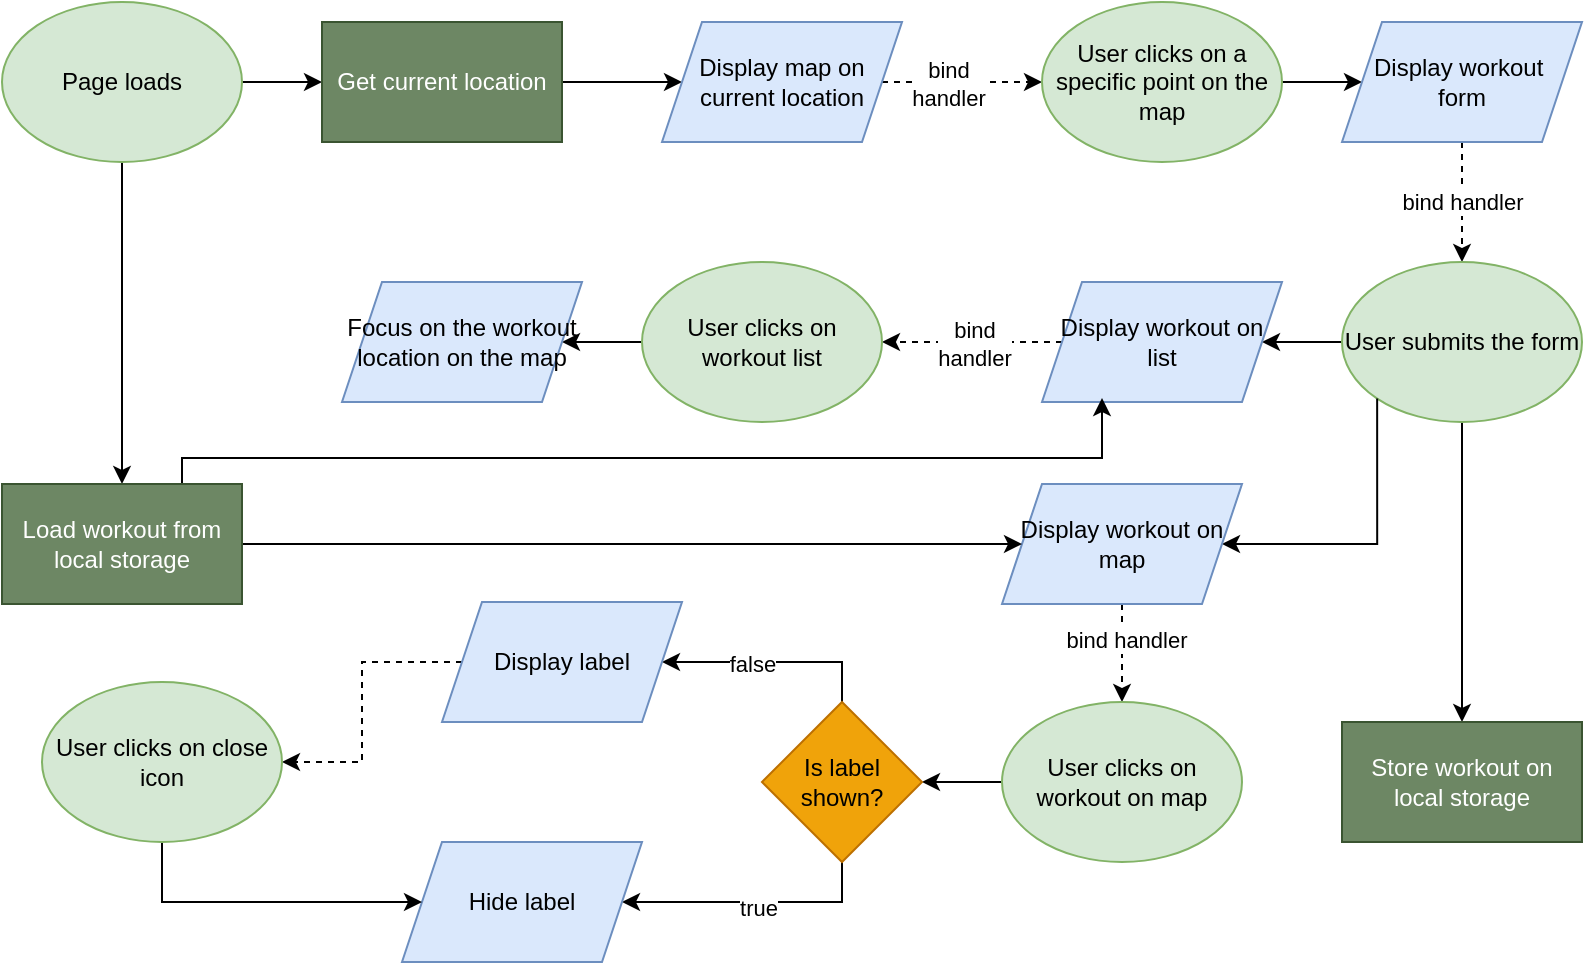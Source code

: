 <mxfile version="24.7.13">
  <diagram name="Page-1" id="Uq2BC3oJX1P7q2fy9rag">
    <mxGraphModel dx="1874" dy="716" grid="1" gridSize="10" guides="1" tooltips="1" connect="1" arrows="1" fold="1" page="0" pageScale="1" pageWidth="850" pageHeight="1100" math="0" shadow="0">
      <root>
        <mxCell id="0" />
        <mxCell id="1" parent="0" />
        <mxCell id="xcm59Lb5H8kBxrCObnTR-3" value="" style="edgeStyle=orthogonalEdgeStyle;rounded=0;orthogonalLoop=1;jettySize=auto;html=1;" edge="1" parent="1" source="xcm59Lb5H8kBxrCObnTR-1" target="xcm59Lb5H8kBxrCObnTR-2">
          <mxGeometry relative="1" as="geometry" />
        </mxCell>
        <mxCell id="xcm59Lb5H8kBxrCObnTR-29" value="" style="edgeStyle=orthogonalEdgeStyle;rounded=0;orthogonalLoop=1;jettySize=auto;html=1;" edge="1" parent="1" source="xcm59Lb5H8kBxrCObnTR-1" target="xcm59Lb5H8kBxrCObnTR-28">
          <mxGeometry relative="1" as="geometry" />
        </mxCell>
        <mxCell id="xcm59Lb5H8kBxrCObnTR-1" value="Page loads" style="ellipse;whiteSpace=wrap;html=1;fillColor=#d5e8d4;strokeColor=#82b366;" vertex="1" parent="1">
          <mxGeometry x="-280" y="100" width="120" height="80" as="geometry" />
        </mxCell>
        <mxCell id="xcm59Lb5H8kBxrCObnTR-5" value="" style="edgeStyle=orthogonalEdgeStyle;rounded=0;orthogonalLoop=1;jettySize=auto;html=1;" edge="1" parent="1" source="xcm59Lb5H8kBxrCObnTR-2" target="xcm59Lb5H8kBxrCObnTR-4">
          <mxGeometry relative="1" as="geometry" />
        </mxCell>
        <mxCell id="xcm59Lb5H8kBxrCObnTR-2" value="Get current location" style="whiteSpace=wrap;html=1;fillColor=#6d8764;fontColor=#ffffff;strokeColor=#3A5431;" vertex="1" parent="1">
          <mxGeometry x="-120" y="110" width="120" height="60" as="geometry" />
        </mxCell>
        <mxCell id="xcm59Lb5H8kBxrCObnTR-7" style="edgeStyle=orthogonalEdgeStyle;rounded=0;orthogonalLoop=1;jettySize=auto;html=1;exitX=1;exitY=0.5;exitDx=0;exitDy=0;entryX=0;entryY=0.5;entryDx=0;entryDy=0;dashed=1;" edge="1" parent="1" source="xcm59Lb5H8kBxrCObnTR-4" target="xcm59Lb5H8kBxrCObnTR-6">
          <mxGeometry relative="1" as="geometry" />
        </mxCell>
        <mxCell id="xcm59Lb5H8kBxrCObnTR-12" value="bind&lt;div&gt;handler&lt;/div&gt;" style="edgeLabel;html=1;align=center;verticalAlign=middle;resizable=0;points=[];" vertex="1" connectable="0" parent="xcm59Lb5H8kBxrCObnTR-7">
          <mxGeometry x="-0.185" y="-1" relative="1" as="geometry">
            <mxPoint as="offset" />
          </mxGeometry>
        </mxCell>
        <mxCell id="xcm59Lb5H8kBxrCObnTR-4" value="Display map on current location" style="shape=parallelogram;perimeter=parallelogramPerimeter;whiteSpace=wrap;html=1;fixedSize=1;fillColor=#dae8fc;strokeColor=#6c8ebf;" vertex="1" parent="1">
          <mxGeometry x="50" y="110" width="120" height="60" as="geometry" />
        </mxCell>
        <mxCell id="xcm59Lb5H8kBxrCObnTR-9" value="" style="edgeStyle=orthogonalEdgeStyle;rounded=0;orthogonalLoop=1;jettySize=auto;html=1;" edge="1" parent="1" source="xcm59Lb5H8kBxrCObnTR-6" target="xcm59Lb5H8kBxrCObnTR-8">
          <mxGeometry relative="1" as="geometry" />
        </mxCell>
        <mxCell id="xcm59Lb5H8kBxrCObnTR-6" value="User clicks on a specific point on the map" style="ellipse;whiteSpace=wrap;html=1;fillColor=#d5e8d4;strokeColor=#82b366;" vertex="1" parent="1">
          <mxGeometry x="240" y="100" width="120" height="80" as="geometry" />
        </mxCell>
        <mxCell id="xcm59Lb5H8kBxrCObnTR-11" style="edgeStyle=orthogonalEdgeStyle;rounded=0;orthogonalLoop=1;jettySize=auto;html=1;entryX=0.5;entryY=0;entryDx=0;entryDy=0;dashed=1;" edge="1" parent="1" source="xcm59Lb5H8kBxrCObnTR-8" target="xcm59Lb5H8kBxrCObnTR-10">
          <mxGeometry relative="1" as="geometry" />
        </mxCell>
        <mxCell id="xcm59Lb5H8kBxrCObnTR-13" value="bind handler" style="edgeLabel;html=1;align=center;verticalAlign=middle;resizable=0;points=[];" vertex="1" connectable="0" parent="xcm59Lb5H8kBxrCObnTR-11">
          <mxGeometry x="-0.415" y="2" relative="1" as="geometry">
            <mxPoint x="-2" y="12" as="offset" />
          </mxGeometry>
        </mxCell>
        <mxCell id="xcm59Lb5H8kBxrCObnTR-8" value="Display workout&amp;nbsp;&lt;div&gt;form&lt;/div&gt;" style="shape=parallelogram;perimeter=parallelogramPerimeter;whiteSpace=wrap;html=1;fixedSize=1;fillColor=#dae8fc;strokeColor=#6c8ebf;" vertex="1" parent="1">
          <mxGeometry x="390" y="110" width="120" height="60" as="geometry" />
        </mxCell>
        <mxCell id="xcm59Lb5H8kBxrCObnTR-15" value="" style="edgeStyle=orthogonalEdgeStyle;rounded=0;orthogonalLoop=1;jettySize=auto;html=1;" edge="1" parent="1" source="xcm59Lb5H8kBxrCObnTR-10" target="xcm59Lb5H8kBxrCObnTR-14">
          <mxGeometry relative="1" as="geometry" />
        </mxCell>
        <mxCell id="xcm59Lb5H8kBxrCObnTR-27" value="" style="edgeStyle=orthogonalEdgeStyle;rounded=0;orthogonalLoop=1;jettySize=auto;html=1;" edge="1" parent="1" source="xcm59Lb5H8kBxrCObnTR-10" target="xcm59Lb5H8kBxrCObnTR-26">
          <mxGeometry relative="1" as="geometry" />
        </mxCell>
        <mxCell id="xcm59Lb5H8kBxrCObnTR-10" value="User submits the form" style="ellipse;whiteSpace=wrap;html=1;fillColor=#d5e8d4;strokeColor=#82b366;" vertex="1" parent="1">
          <mxGeometry x="390" y="230" width="120" height="80" as="geometry" />
        </mxCell>
        <mxCell id="xcm59Lb5H8kBxrCObnTR-21" style="edgeStyle=orthogonalEdgeStyle;rounded=0;orthogonalLoop=1;jettySize=auto;html=1;entryX=1;entryY=0.5;entryDx=0;entryDy=0;dashed=1;" edge="1" parent="1" source="xcm59Lb5H8kBxrCObnTR-14" target="xcm59Lb5H8kBxrCObnTR-16">
          <mxGeometry relative="1" as="geometry" />
        </mxCell>
        <mxCell id="xcm59Lb5H8kBxrCObnTR-22" value="bind&lt;div&gt;handler&lt;/div&gt;" style="edgeLabel;html=1;align=center;verticalAlign=middle;resizable=0;points=[];" vertex="1" connectable="0" parent="xcm59Lb5H8kBxrCObnTR-21">
          <mxGeometry x="-0.013" y="1" relative="1" as="geometry">
            <mxPoint as="offset" />
          </mxGeometry>
        </mxCell>
        <mxCell id="xcm59Lb5H8kBxrCObnTR-14" value="Display workout on list" style="shape=parallelogram;perimeter=parallelogramPerimeter;whiteSpace=wrap;html=1;fixedSize=1;fillColor=#dae8fc;strokeColor=#6c8ebf;" vertex="1" parent="1">
          <mxGeometry x="240" y="240" width="120" height="60" as="geometry" />
        </mxCell>
        <mxCell id="xcm59Lb5H8kBxrCObnTR-20" value="" style="edgeStyle=orthogonalEdgeStyle;rounded=0;orthogonalLoop=1;jettySize=auto;html=1;" edge="1" parent="1" source="xcm59Lb5H8kBxrCObnTR-16" target="xcm59Lb5H8kBxrCObnTR-19">
          <mxGeometry relative="1" as="geometry" />
        </mxCell>
        <mxCell id="xcm59Lb5H8kBxrCObnTR-16" value="User clicks on workout list" style="ellipse;whiteSpace=wrap;html=1;fillColor=#d5e8d4;strokeColor=#82b366;" vertex="1" parent="1">
          <mxGeometry x="40" y="230" width="120" height="80" as="geometry" />
        </mxCell>
        <mxCell id="xcm59Lb5H8kBxrCObnTR-19" value="Focus on the workout location on the map" style="shape=parallelogram;perimeter=parallelogramPerimeter;whiteSpace=wrap;html=1;fixedSize=1;fillColor=#dae8fc;strokeColor=#6c8ebf;" vertex="1" parent="1">
          <mxGeometry x="-110" y="240" width="120" height="60" as="geometry" />
        </mxCell>
        <mxCell id="xcm59Lb5H8kBxrCObnTR-32" style="edgeStyle=orthogonalEdgeStyle;rounded=0;orthogonalLoop=1;jettySize=auto;html=1;exitX=1;exitY=0.5;exitDx=0;exitDy=0;entryX=0;entryY=1;entryDx=0;entryDy=0;startArrow=classic;startFill=1;endArrow=none;endFill=0;" edge="1" parent="1" source="xcm59Lb5H8kBxrCObnTR-23" target="xcm59Lb5H8kBxrCObnTR-10">
          <mxGeometry relative="1" as="geometry" />
        </mxCell>
        <mxCell id="xcm59Lb5H8kBxrCObnTR-34" style="edgeStyle=orthogonalEdgeStyle;rounded=0;orthogonalLoop=1;jettySize=auto;html=1;entryX=0.5;entryY=0;entryDx=0;entryDy=0;dashed=1;" edge="1" parent="1" source="xcm59Lb5H8kBxrCObnTR-23" target="xcm59Lb5H8kBxrCObnTR-33">
          <mxGeometry relative="1" as="geometry" />
        </mxCell>
        <mxCell id="xcm59Lb5H8kBxrCObnTR-35" value="bind handler" style="edgeLabel;html=1;align=center;verticalAlign=middle;resizable=0;points=[];" vertex="1" connectable="0" parent="xcm59Lb5H8kBxrCObnTR-34">
          <mxGeometry x="-0.294" y="2" relative="1" as="geometry">
            <mxPoint as="offset" />
          </mxGeometry>
        </mxCell>
        <mxCell id="xcm59Lb5H8kBxrCObnTR-23" value="Display workout on map" style="shape=parallelogram;perimeter=parallelogramPerimeter;whiteSpace=wrap;html=1;fixedSize=1;fillColor=#dae8fc;strokeColor=#6c8ebf;" vertex="1" parent="1">
          <mxGeometry x="220" y="341" width="120" height="60" as="geometry" />
        </mxCell>
        <mxCell id="xcm59Lb5H8kBxrCObnTR-26" value="Store workout on local storage" style="whiteSpace=wrap;html=1;fillColor=#6d8764;fontColor=#ffffff;strokeColor=#3A5431;" vertex="1" parent="1">
          <mxGeometry x="390" y="460" width="120" height="60" as="geometry" />
        </mxCell>
        <mxCell id="xcm59Lb5H8kBxrCObnTR-30" style="edgeStyle=orthogonalEdgeStyle;rounded=0;orthogonalLoop=1;jettySize=auto;html=1;entryX=0;entryY=0.5;entryDx=0;entryDy=0;" edge="1" parent="1" source="xcm59Lb5H8kBxrCObnTR-28" target="xcm59Lb5H8kBxrCObnTR-23">
          <mxGeometry relative="1" as="geometry" />
        </mxCell>
        <mxCell id="xcm59Lb5H8kBxrCObnTR-31" style="edgeStyle=orthogonalEdgeStyle;rounded=0;orthogonalLoop=1;jettySize=auto;html=1;exitX=0.75;exitY=0;exitDx=0;exitDy=0;entryX=0.25;entryY=1;entryDx=0;entryDy=0;" edge="1" parent="1" source="xcm59Lb5H8kBxrCObnTR-28">
          <mxGeometry relative="1" as="geometry">
            <mxPoint x="-160" y="354" as="sourcePoint" />
            <mxPoint x="270" y="298" as="targetPoint" />
            <Array as="points">
              <mxPoint x="-190" y="328" />
              <mxPoint x="270" y="328" />
            </Array>
          </mxGeometry>
        </mxCell>
        <mxCell id="xcm59Lb5H8kBxrCObnTR-28" value="Load workout from local storage" style="whiteSpace=wrap;html=1;fillColor=#6d8764;fontColor=#ffffff;strokeColor=#3A5431;" vertex="1" parent="1">
          <mxGeometry x="-280" y="341" width="120" height="60" as="geometry" />
        </mxCell>
        <mxCell id="xcm59Lb5H8kBxrCObnTR-37" value="" style="edgeStyle=orthogonalEdgeStyle;rounded=0;orthogonalLoop=1;jettySize=auto;html=1;" edge="1" parent="1" source="xcm59Lb5H8kBxrCObnTR-33" target="xcm59Lb5H8kBxrCObnTR-36">
          <mxGeometry relative="1" as="geometry" />
        </mxCell>
        <mxCell id="xcm59Lb5H8kBxrCObnTR-33" value="User clicks on workout on map" style="ellipse;whiteSpace=wrap;html=1;fillColor=#d5e8d4;strokeColor=#82b366;" vertex="1" parent="1">
          <mxGeometry x="220" y="450" width="120" height="80" as="geometry" />
        </mxCell>
        <mxCell id="xcm59Lb5H8kBxrCObnTR-42" style="edgeStyle=orthogonalEdgeStyle;rounded=0;orthogonalLoop=1;jettySize=auto;html=1;exitX=0.5;exitY=0;exitDx=0;exitDy=0;entryX=1;entryY=0.5;entryDx=0;entryDy=0;" edge="1" parent="1" source="xcm59Lb5H8kBxrCObnTR-36" target="xcm59Lb5H8kBxrCObnTR-38">
          <mxGeometry relative="1" as="geometry" />
        </mxCell>
        <mxCell id="xcm59Lb5H8kBxrCObnTR-43" value="false" style="edgeLabel;html=1;align=center;verticalAlign=middle;resizable=0;points=[];" vertex="1" connectable="0" parent="xcm59Lb5H8kBxrCObnTR-42">
          <mxGeometry x="0.19" y="1" relative="1" as="geometry">
            <mxPoint as="offset" />
          </mxGeometry>
        </mxCell>
        <mxCell id="xcm59Lb5H8kBxrCObnTR-46" style="edgeStyle=orthogonalEdgeStyle;rounded=0;orthogonalLoop=1;jettySize=auto;html=1;exitX=0.5;exitY=1;exitDx=0;exitDy=0;entryX=1;entryY=0.5;entryDx=0;entryDy=0;" edge="1" parent="1" source="xcm59Lb5H8kBxrCObnTR-36" target="xcm59Lb5H8kBxrCObnTR-44">
          <mxGeometry relative="1" as="geometry" />
        </mxCell>
        <mxCell id="xcm59Lb5H8kBxrCObnTR-47" value="true" style="edgeLabel;html=1;align=center;verticalAlign=middle;resizable=0;points=[];" vertex="1" connectable="0" parent="xcm59Lb5H8kBxrCObnTR-46">
          <mxGeometry x="-0.044" y="3" relative="1" as="geometry">
            <mxPoint as="offset" />
          </mxGeometry>
        </mxCell>
        <mxCell id="xcm59Lb5H8kBxrCObnTR-36" value="Is label shown?" style="rhombus;whiteSpace=wrap;html=1;fillColor=#f0a30a;fontColor=#000000;strokeColor=#BD7000;" vertex="1" parent="1">
          <mxGeometry x="100" y="450" width="80" height="80" as="geometry" />
        </mxCell>
        <mxCell id="xcm59Lb5H8kBxrCObnTR-49" style="edgeStyle=orthogonalEdgeStyle;rounded=0;orthogonalLoop=1;jettySize=auto;html=1;exitX=0;exitY=0.5;exitDx=0;exitDy=0;entryX=1;entryY=0.5;entryDx=0;entryDy=0;dashed=1;" edge="1" parent="1" source="xcm59Lb5H8kBxrCObnTR-38" target="xcm59Lb5H8kBxrCObnTR-48">
          <mxGeometry relative="1" as="geometry" />
        </mxCell>
        <mxCell id="xcm59Lb5H8kBxrCObnTR-38" value="Display label" style="shape=parallelogram;perimeter=parallelogramPerimeter;whiteSpace=wrap;html=1;fixedSize=1;fillColor=#dae8fc;strokeColor=#6c8ebf;" vertex="1" parent="1">
          <mxGeometry x="-60" y="400" width="120" height="60" as="geometry" />
        </mxCell>
        <mxCell id="xcm59Lb5H8kBxrCObnTR-44" value="Hide label" style="shape=parallelogram;perimeter=parallelogramPerimeter;whiteSpace=wrap;html=1;fixedSize=1;fillColor=#dae8fc;strokeColor=#6c8ebf;" vertex="1" parent="1">
          <mxGeometry x="-80" y="520" width="120" height="60" as="geometry" />
        </mxCell>
        <mxCell id="xcm59Lb5H8kBxrCObnTR-52" style="edgeStyle=orthogonalEdgeStyle;rounded=0;orthogonalLoop=1;jettySize=auto;html=1;exitX=0.5;exitY=1;exitDx=0;exitDy=0;" edge="1" parent="1" source="xcm59Lb5H8kBxrCObnTR-48" target="xcm59Lb5H8kBxrCObnTR-44">
          <mxGeometry relative="1" as="geometry">
            <mxPoint x="-194" y="522" as="sourcePoint" />
            <Array as="points">
              <mxPoint x="-200" y="550" />
            </Array>
          </mxGeometry>
        </mxCell>
        <mxCell id="xcm59Lb5H8kBxrCObnTR-48" value="User clicks on close icon" style="ellipse;whiteSpace=wrap;html=1;fillColor=#d5e8d4;strokeColor=#82b366;" vertex="1" parent="1">
          <mxGeometry x="-260" y="440" width="120" height="80" as="geometry" />
        </mxCell>
      </root>
    </mxGraphModel>
  </diagram>
</mxfile>
